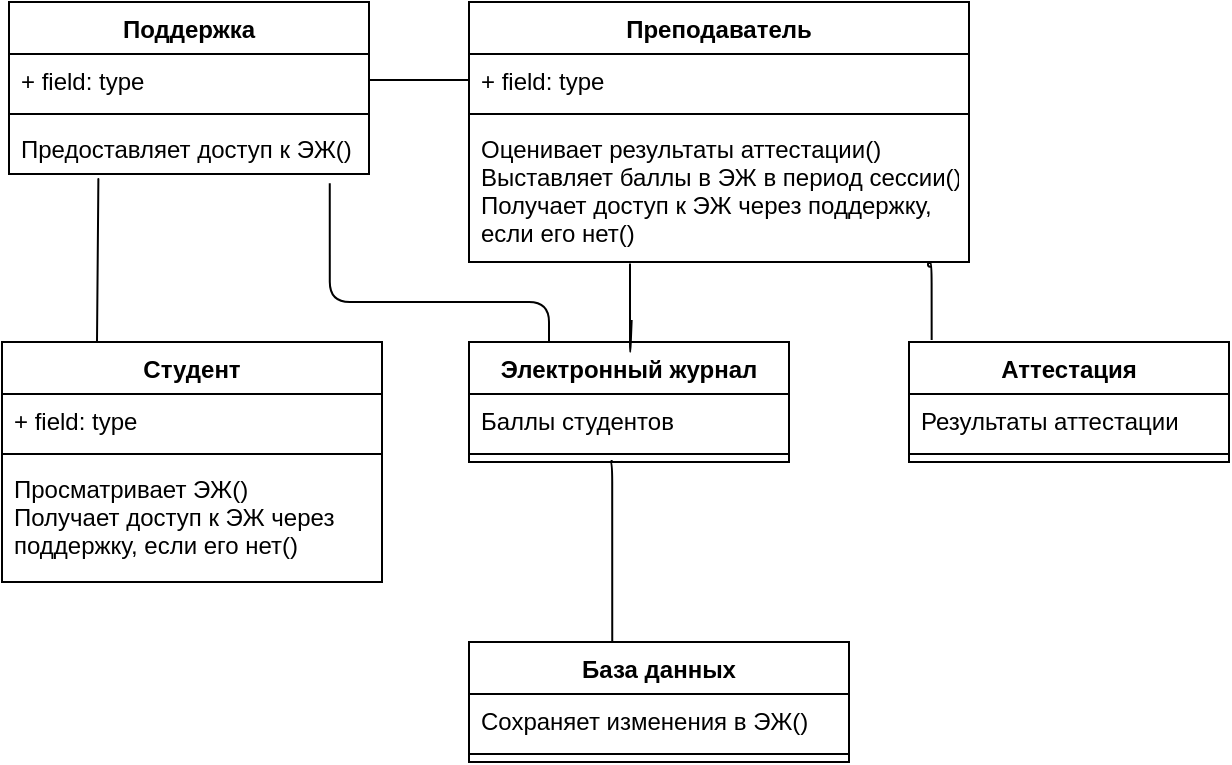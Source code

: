 <mxfile version="12.1.3" pages="1"><diagram id="UpxN47j6AodPwA53KCiE" name="Page-3"><mxGraphModel dx="2713" dy="1097" grid="1" gridSize="10" guides="1" tooltips="1" connect="1" arrows="1" fold="1" page="1" pageScale="1" pageWidth="1169" pageHeight="827" math="0" shadow="0"><root><mxCell id="BbelM2EKbmcZOAF4cuKE-0"/><mxCell id="BbelM2EKbmcZOAF4cuKE-1" parent="BbelM2EKbmcZOAF4cuKE-0"/><mxCell id="BbelM2EKbmcZOAF4cuKE-2" value="Поддержка" style="swimlane;fontStyle=1;align=center;verticalAlign=top;childLayout=stackLayout;horizontal=1;startSize=26;horizontalStack=0;resizeParent=1;resizeParentMax=0;resizeLast=0;collapsible=1;marginBottom=0;strokeWidth=1;" vertex="1" parent="BbelM2EKbmcZOAF4cuKE-1"><mxGeometry x="153.5" y="150" width="180" height="86" as="geometry"/></mxCell><mxCell id="BbelM2EKbmcZOAF4cuKE-3" value="+ field: type" style="text;strokeColor=none;fillColor=none;align=left;verticalAlign=top;spacingLeft=4;spacingRight=4;overflow=hidden;rotatable=0;points=[[0,0.5],[1,0.5]];portConstraint=eastwest;" vertex="1" parent="BbelM2EKbmcZOAF4cuKE-2"><mxGeometry y="26" width="180" height="26" as="geometry"/></mxCell><mxCell id="BbelM2EKbmcZOAF4cuKE-4" value="" style="line;strokeWidth=1;fillColor=none;align=left;verticalAlign=middle;spacingTop=-1;spacingLeft=3;spacingRight=3;rotatable=0;labelPosition=right;points=[];portConstraint=eastwest;" vertex="1" parent="BbelM2EKbmcZOAF4cuKE-2"><mxGeometry y="52" width="180" height="8" as="geometry"/></mxCell><mxCell id="BbelM2EKbmcZOAF4cuKE-5" value="Предоставляет доступ к ЭЖ()" style="text;strokeColor=none;fillColor=none;align=left;verticalAlign=top;spacingLeft=4;spacingRight=4;overflow=hidden;rotatable=0;points=[[0,0.5],[1,0.5]];portConstraint=eastwest;" vertex="1" parent="BbelM2EKbmcZOAF4cuKE-2"><mxGeometry y="60" width="180" height="26" as="geometry"/></mxCell><mxCell id="BbelM2EKbmcZOAF4cuKE-6" value="Преподаватель" style="swimlane;fontStyle=1;align=center;verticalAlign=top;childLayout=stackLayout;horizontal=1;startSize=26;horizontalStack=0;resizeParent=1;resizeParentMax=0;resizeLast=0;collapsible=1;marginBottom=0;strokeWidth=1;" vertex="1" parent="BbelM2EKbmcZOAF4cuKE-1"><mxGeometry x="383.5" y="150" width="250" height="130" as="geometry"/></mxCell><mxCell id="BbelM2EKbmcZOAF4cuKE-7" value="+ field: type" style="text;strokeColor=none;fillColor=none;align=left;verticalAlign=top;spacingLeft=4;spacingRight=4;overflow=hidden;rotatable=0;points=[[0,0.5],[1,0.5]];portConstraint=eastwest;" vertex="1" parent="BbelM2EKbmcZOAF4cuKE-6"><mxGeometry y="26" width="250" height="26" as="geometry"/></mxCell><mxCell id="BbelM2EKbmcZOAF4cuKE-8" value="" style="line;strokeWidth=1;fillColor=none;align=left;verticalAlign=middle;spacingTop=-1;spacingLeft=3;spacingRight=3;rotatable=0;labelPosition=right;points=[];portConstraint=eastwest;" vertex="1" parent="BbelM2EKbmcZOAF4cuKE-6"><mxGeometry y="52" width="250" height="8" as="geometry"/></mxCell><mxCell id="BbelM2EKbmcZOAF4cuKE-9" value="Оценивает результаты аттестации()&#10;Выставляет баллы в ЭЖ в период сессии()&#10;Получает доступ к ЭЖ через поддержку, &#10;если его нет()" style="text;strokeColor=none;fillColor=none;align=left;verticalAlign=top;spacingLeft=4;spacingRight=4;overflow=hidden;rotatable=0;points=[[0,0.5],[1,0.5]];portConstraint=eastwest;" vertex="1" parent="BbelM2EKbmcZOAF4cuKE-6"><mxGeometry y="60" width="250" height="70" as="geometry"/></mxCell><mxCell id="BbelM2EKbmcZOAF4cuKE-10" value="Студент" style="swimlane;fontStyle=1;align=center;verticalAlign=top;childLayout=stackLayout;horizontal=1;startSize=26;horizontalStack=0;resizeParent=1;resizeParentMax=0;resizeLast=0;collapsible=1;marginBottom=0;strokeWidth=1;" vertex="1" parent="BbelM2EKbmcZOAF4cuKE-1"><mxGeometry x="150" y="320" width="190" height="120" as="geometry"/></mxCell><mxCell id="BbelM2EKbmcZOAF4cuKE-11" value="+ field: type" style="text;strokeColor=none;fillColor=none;align=left;verticalAlign=top;spacingLeft=4;spacingRight=4;overflow=hidden;rotatable=0;points=[[0,0.5],[1,0.5]];portConstraint=eastwest;" vertex="1" parent="BbelM2EKbmcZOAF4cuKE-10"><mxGeometry y="26" width="190" height="26" as="geometry"/></mxCell><mxCell id="BbelM2EKbmcZOAF4cuKE-12" value="" style="line;strokeWidth=1;fillColor=none;align=left;verticalAlign=middle;spacingTop=-1;spacingLeft=3;spacingRight=3;rotatable=0;labelPosition=right;points=[];portConstraint=eastwest;" vertex="1" parent="BbelM2EKbmcZOAF4cuKE-10"><mxGeometry y="52" width="190" height="8" as="geometry"/></mxCell><mxCell id="BbelM2EKbmcZOAF4cuKE-13" value="Просматривает ЭЖ()&#10;Получает доступ к ЭЖ через&#10;поддержку, если его нет()" style="text;strokeColor=none;fillColor=none;align=left;verticalAlign=top;spacingLeft=4;spacingRight=4;overflow=hidden;rotatable=0;points=[[0,0.5],[1,0.5]];portConstraint=eastwest;" vertex="1" parent="BbelM2EKbmcZOAF4cuKE-10"><mxGeometry y="60" width="190" height="60" as="geometry"/></mxCell><mxCell id="BbelM2EKbmcZOAF4cuKE-14" value="Электронный журнал" style="swimlane;fontStyle=1;align=center;verticalAlign=top;childLayout=stackLayout;horizontal=1;startSize=26;horizontalStack=0;resizeParent=1;resizeParentMax=0;resizeLast=0;collapsible=1;marginBottom=0;strokeWidth=1;" vertex="1" parent="BbelM2EKbmcZOAF4cuKE-1"><mxGeometry x="383.5" y="320" width="160" height="60" as="geometry"/></mxCell><mxCell id="BbelM2EKbmcZOAF4cuKE-15" value="Баллы студентов" style="text;strokeColor=none;fillColor=none;align=left;verticalAlign=top;spacingLeft=4;spacingRight=4;overflow=hidden;rotatable=0;points=[[0,0.5],[1,0.5]];portConstraint=eastwest;" vertex="1" parent="BbelM2EKbmcZOAF4cuKE-14"><mxGeometry y="26" width="160" height="26" as="geometry"/></mxCell><mxCell id="BbelM2EKbmcZOAF4cuKE-16" value="" style="line;strokeWidth=1;fillColor=none;align=left;verticalAlign=middle;spacingTop=-1;spacingLeft=3;spacingRight=3;rotatable=0;labelPosition=right;points=[];portConstraint=eastwest;" vertex="1" parent="BbelM2EKbmcZOAF4cuKE-14"><mxGeometry y="52" width="160" height="8" as="geometry"/></mxCell><mxCell id="BbelM2EKbmcZOAF4cuKE-17" value="Аттестация" style="swimlane;fontStyle=1;align=center;verticalAlign=top;childLayout=stackLayout;horizontal=1;startSize=26;horizontalStack=0;resizeParent=1;resizeParentMax=0;resizeLast=0;collapsible=1;marginBottom=0;strokeWidth=1;" vertex="1" parent="BbelM2EKbmcZOAF4cuKE-1"><mxGeometry x="603.5" y="320" width="160" height="60" as="geometry"/></mxCell><mxCell id="BbelM2EKbmcZOAF4cuKE-18" value="Результаты аттестации" style="text;strokeColor=none;fillColor=none;align=left;verticalAlign=top;spacingLeft=4;spacingRight=4;overflow=hidden;rotatable=0;points=[[0,0.5],[1,0.5]];portConstraint=eastwest;" vertex="1" parent="BbelM2EKbmcZOAF4cuKE-17"><mxGeometry y="26" width="160" height="26" as="geometry"/></mxCell><mxCell id="BbelM2EKbmcZOAF4cuKE-19" value="" style="line;strokeWidth=1;fillColor=none;align=left;verticalAlign=middle;spacingTop=-1;spacingLeft=3;spacingRight=3;rotatable=0;labelPosition=right;points=[];portConstraint=eastwest;" vertex="1" parent="BbelM2EKbmcZOAF4cuKE-17"><mxGeometry y="52" width="160" height="8" as="geometry"/></mxCell><mxCell id="BbelM2EKbmcZOAF4cuKE-20" value="База данных" style="swimlane;fontStyle=1;align=center;verticalAlign=top;childLayout=stackLayout;horizontal=1;startSize=26;horizontalStack=0;resizeParent=1;resizeParentMax=0;resizeLast=0;collapsible=1;marginBottom=0;strokeWidth=1;" vertex="1" parent="BbelM2EKbmcZOAF4cuKE-1"><mxGeometry x="383.5" y="470" width="190" height="60" as="geometry"/></mxCell><mxCell id="BbelM2EKbmcZOAF4cuKE-21" value="Сохраняет изменения в ЭЖ()" style="text;strokeColor=none;fillColor=none;align=left;verticalAlign=top;spacingLeft=4;spacingRight=4;overflow=hidden;rotatable=0;points=[[0,0.5],[1,0.5]];portConstraint=eastwest;" vertex="1" parent="BbelM2EKbmcZOAF4cuKE-20"><mxGeometry y="26" width="190" height="26" as="geometry"/></mxCell><mxCell id="BbelM2EKbmcZOAF4cuKE-22" value="" style="line;strokeWidth=1;fillColor=none;align=left;verticalAlign=middle;spacingTop=-1;spacingLeft=3;spacingRight=3;rotatable=0;labelPosition=right;points=[];portConstraint=eastwest;" vertex="1" parent="BbelM2EKbmcZOAF4cuKE-20"><mxGeometry y="52" width="190" height="8" as="geometry"/></mxCell><mxCell id="BbelM2EKbmcZOAF4cuKE-23" value="" style="line;strokeWidth=1;fillColor=none;align=left;verticalAlign=middle;spacingTop=-1;spacingLeft=3;spacingRight=3;rotatable=0;labelPosition=right;points=[];portConstraint=eastwest;" vertex="1" parent="BbelM2EKbmcZOAF4cuKE-1"><mxGeometry x="333.5" y="185" width="50" height="8" as="geometry"/></mxCell><mxCell id="BbelM2EKbmcZOAF4cuKE-24" value="" style="endArrow=none;html=1;edgeStyle=orthogonalEdgeStyle;entryX=0.25;entryY=0;entryDx=0;entryDy=0;" edge="1" parent="BbelM2EKbmcZOAF4cuKE-1" target="BbelM2EKbmcZOAF4cuKE-10"><mxGeometry relative="1" as="geometry"><mxPoint x="198.167" y="239" as="sourcePoint"/><mxPoint x="336.5" y="290" as="targetPoint"/><Array as="points"><mxPoint x="197.5" y="238"/></Array></mxGeometry></mxCell><mxCell id="BbelM2EKbmcZOAF4cuKE-25" value="" style="endArrow=none;html=1;edgeStyle=orthogonalEdgeStyle;entryX=0.25;entryY=0;entryDx=0;entryDy=0;exitX=0.891;exitY=1.179;exitDx=0;exitDy=0;exitPerimeter=0;" edge="1" parent="BbelM2EKbmcZOAF4cuKE-1" source="BbelM2EKbmcZOAF4cuKE-5" target="BbelM2EKbmcZOAF4cuKE-14"><mxGeometry relative="1" as="geometry"><mxPoint x="363.278" y="259.944" as="sourcePoint"/><mxPoint x="363.278" y="341.056" as="targetPoint"/><Array as="points"><mxPoint x="313.5" y="300"/><mxPoint x="423.5" y="300"/></Array></mxGeometry></mxCell><mxCell id="BbelM2EKbmcZOAF4cuKE-26" value="" style="endArrow=none;html=1;edgeStyle=orthogonalEdgeStyle;exitX=0.322;exitY=1.01;exitDx=0;exitDy=0;exitPerimeter=0;" edge="1" parent="BbelM2EKbmcZOAF4cuKE-1" source="BbelM2EKbmcZOAF4cuKE-9"><mxGeometry relative="1" as="geometry"><mxPoint x="207.278" y="248.444" as="sourcePoint"/><mxPoint x="464.833" y="309" as="targetPoint"/><Array as="points"><mxPoint x="463.5" y="330"/></Array></mxGeometry></mxCell><mxCell id="BbelM2EKbmcZOAF4cuKE-27" value="" style="endArrow=none;html=1;edgeStyle=orthogonalEdgeStyle;entryX=0.377;entryY=-0.007;entryDx=0;entryDy=0;entryPerimeter=0;" edge="1" parent="BbelM2EKbmcZOAF4cuKE-1" target="BbelM2EKbmcZOAF4cuKE-20"><mxGeometry relative="1" as="geometry"><mxPoint x="454.833" y="379" as="sourcePoint"/><mxPoint x="453.278" y="461.556" as="targetPoint"/><Array as="points"><mxPoint x="452.5" y="380"/><mxPoint x="453.5" y="380"/></Array></mxGeometry></mxCell><mxCell id="BbelM2EKbmcZOAF4cuKE-28" value="" style="endArrow=none;html=1;edgeStyle=orthogonalEdgeStyle;" edge="1" parent="BbelM2EKbmcZOAF4cuKE-1"><mxGeometry relative="1" as="geometry"><mxPoint x="614.833" y="282.333" as="sourcePoint"/><mxPoint x="614.833" y="319" as="targetPoint"/><Array as="points"><mxPoint x="613" y="280.5"/><mxPoint x="614" y="280.5"/></Array></mxGeometry></mxCell></root></mxGraphModel></diagram></mxfile>